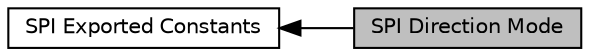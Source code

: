 digraph "SPI Direction Mode"
{
  edge [fontname="Helvetica",fontsize="10",labelfontname="Helvetica",labelfontsize="10"];
  node [fontname="Helvetica",fontsize="10",shape=box];
  rankdir=LR;
  Node1 [label="SPI Direction Mode",height=0.2,width=0.4,color="black", fillcolor="grey75", style="filled", fontcolor="black",tooltip=" "];
  Node2 [label="SPI Exported Constants",height=0.2,width=0.4,color="black", fillcolor="white", style="filled",URL="$group___s_p_i___exported___constants.html",tooltip=" "];
  Node2->Node1 [shape=plaintext, dir="back", style="solid"];
}
